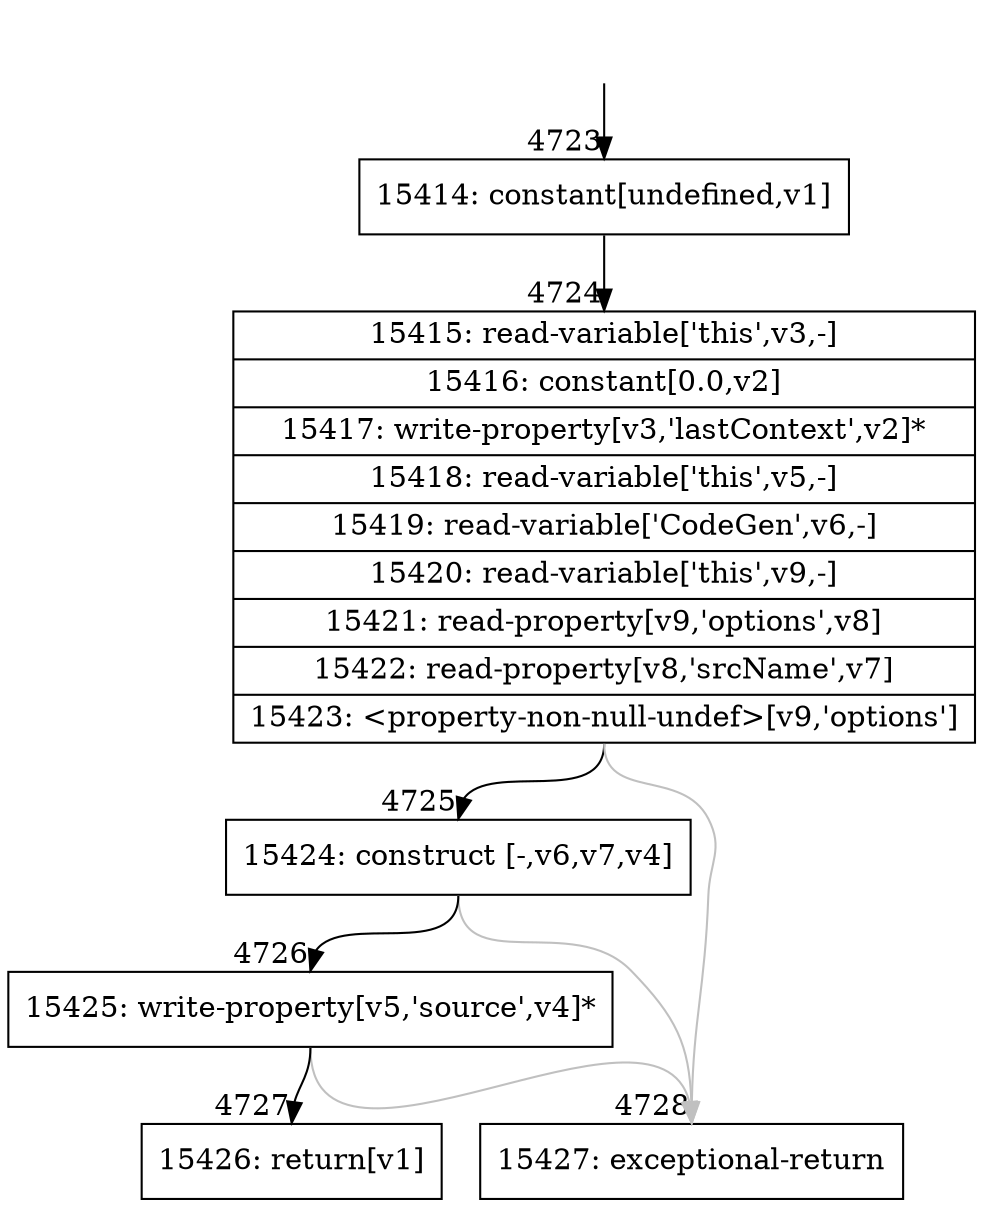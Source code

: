 digraph {
rankdir="TD"
BB_entry212[shape=none,label=""];
BB_entry212 -> BB4723 [tailport=s, headport=n, headlabel="    4723"]
BB4723 [shape=record label="{15414: constant[undefined,v1]}" ] 
BB4723 -> BB4724 [tailport=s, headport=n, headlabel="      4724"]
BB4724 [shape=record label="{15415: read-variable['this',v3,-]|15416: constant[0.0,v2]|15417: write-property[v3,'lastContext',v2]*|15418: read-variable['this',v5,-]|15419: read-variable['CodeGen',v6,-]|15420: read-variable['this',v9,-]|15421: read-property[v9,'options',v8]|15422: read-property[v8,'srcName',v7]|15423: \<property-non-null-undef\>[v9,'options']}" ] 
BB4724 -> BB4725 [tailport=s, headport=n, headlabel="      4725"]
BB4724 -> BB4728 [tailport=s, headport=n, color=gray, headlabel="      4728"]
BB4725 [shape=record label="{15424: construct [-,v6,v7,v4]}" ] 
BB4725 -> BB4726 [tailport=s, headport=n, headlabel="      4726"]
BB4725 -> BB4728 [tailport=s, headport=n, color=gray]
BB4726 [shape=record label="{15425: write-property[v5,'source',v4]*}" ] 
BB4726 -> BB4727 [tailport=s, headport=n, headlabel="      4727"]
BB4726 -> BB4728 [tailport=s, headport=n, color=gray]
BB4727 [shape=record label="{15426: return[v1]}" ] 
BB4728 [shape=record label="{15427: exceptional-return}" ] 
//#$~ 2779
}
